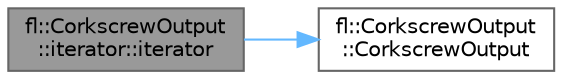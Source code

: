 digraph "fl::CorkscrewOutput::iterator::iterator"
{
 // INTERACTIVE_SVG=YES
 // LATEX_PDF_SIZE
  bgcolor="transparent";
  edge [fontname=Helvetica,fontsize=10,labelfontname=Helvetica,labelfontsize=10];
  node [fontname=Helvetica,fontsize=10,shape=box,height=0.2,width=0.4];
  rankdir="LR";
  Node1 [id="Node000001",label="fl::CorkscrewOutput\l::iterator::iterator",height=0.2,width=0.4,color="gray40", fillcolor="grey60", style="filled", fontcolor="black",tooltip=" "];
  Node1 -> Node2 [id="edge1_Node000001_Node000002",color="steelblue1",style="solid",tooltip=" "];
  Node2 [id="Node000002",label="fl::CorkscrewOutput\l::CorkscrewOutput",height=0.2,width=0.4,color="grey40", fillcolor="white", style="filled",URL="$d7/d93/structfl_1_1_corkscrew_output_a9959b7e70b1ce1f2fc1e4af521b472c6.html#a9959b7e70b1ce1f2fc1e4af521b472c6",tooltip=" "];
}
